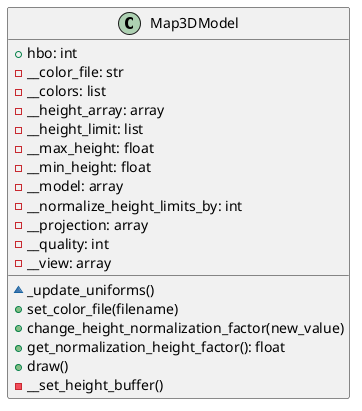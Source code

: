 @startuml
class Map3DModel {
    + hbo: int
    - __color_file: str
    - __colors: list
    - __height_array: array
    - __height_limit: list
    - __max_height: float
    - __min_height: float
    - __model: array
    - __normalize_height_limits_by: int
    - __projection: array
    - __quality: int
    - __view: array

    ~ _update_uniforms()
    + set_color_file(filename)
    + change_height_normalization_factor(new_value)
    + get_normalization_height_factor(): float
    + draw()
    - __set_height_buffer()

}
@enduml